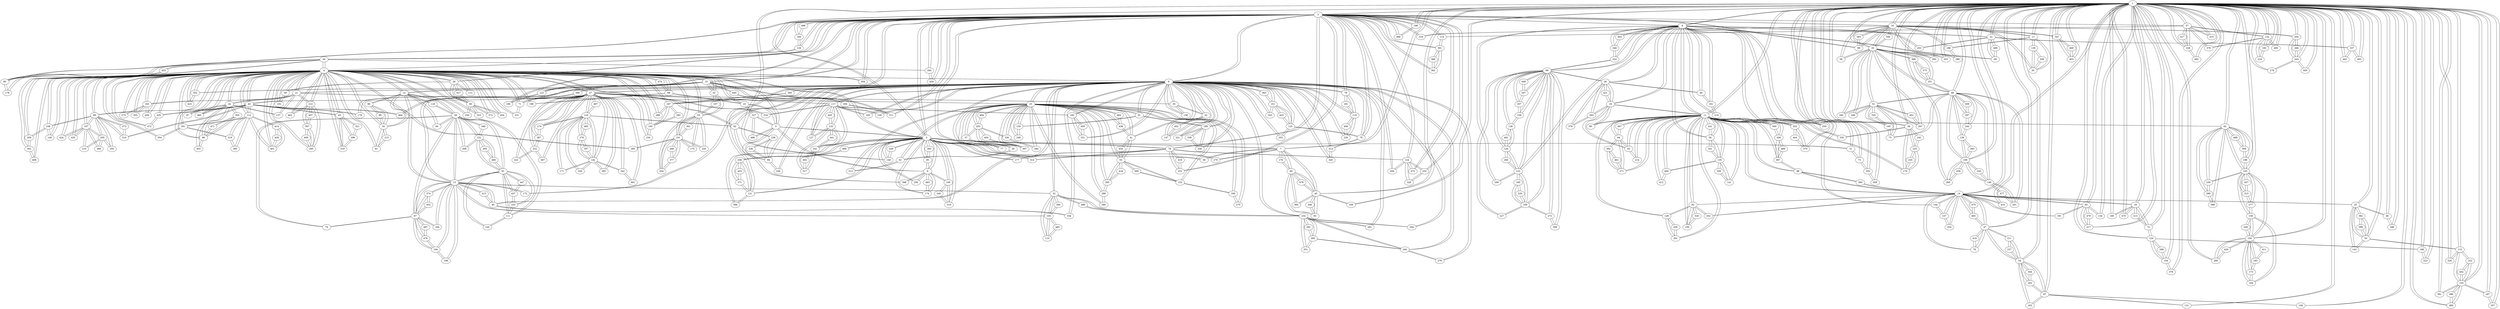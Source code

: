 graph sample {
1 -- 2;
2 -- 1;
2 -- 3;
3 -- 2;
3 -- 1;
1 -- 3;
4 -- 3;
3 -- 4;
4 -- 2;
2 -- 4;
5 -- 3;
3 -- 5;
5 -- 4;
4 -- 5;
6 -- 5;
5 -- 6;
6 -- 3;
3 -- 6;
7 -- 3;
3 -- 7;
7 -- 1;
1 -- 7;
8 -- 2;
2 -- 8;
8 -- 1;
1 -- 8;
9 -- 2;
2 -- 9;
9 -- 4;
4 -- 9;
10 -- 5;
5 -- 10;
10 -- 4;
4 -- 10;
11 -- 8;
8 -- 11;
11 -- 1;
1 -- 11;
12 -- 9;
9 -- 12;
12 -- 4;
4 -- 12;
13 -- 9;
9 -- 13;
13 -- 12;
12 -- 13;
14 -- 1;
1 -- 14;
14 -- 11;
11 -- 14;
15 -- 2;
2 -- 15;
15 -- 4;
4 -- 15;
16 -- 1;
1 -- 16;
16 -- 2;
2 -- 16;
17 -- 16;
16 -- 17;
17 -- 1;
1 -- 17;
18 -- 1;
1 -- 18;
18 -- 14;
14 -- 18;
19 -- 11;
11 -- 19;
19 -- 8;
8 -- 19;
20 -- 16;
16 -- 20;
20 -- 1;
1 -- 20;
21 -- 9;
9 -- 21;
21 -- 4;
4 -- 21;
22 -- 8;
8 -- 22;
22 -- 1;
1 -- 22;
23 -- 9;
9 -- 23;
23 -- 21;
21 -- 23;
24 -- 4;
4 -- 24;
24 -- 21;
21 -- 24;
25 -- 1;
1 -- 25;
25 -- 14;
14 -- 25;
26 -- 8;
8 -- 26;
26 -- 19;
19 -- 26;
27 -- 4;
4 -- 27;
27 -- 9;
9 -- 27;
28 -- 4;
4 -- 28;
28 -- 2;
2 -- 28;
29 -- 9;
9 -- 29;
29 -- 23;
23 -- 29;
30 -- 17;
17 -- 30;
30 -- 16;
16 -- 30;
31 -- 3;
3 -- 31;
31 -- 1;
1 -- 31;
32 -- 9;
9 -- 32;
32 -- 13;
13 -- 32;
33 -- 15;
15 -- 33;
33 -- 4;
4 -- 33;
34 -- 12;
12 -- 34;
34 -- 4;
4 -- 34;
35 -- 27;
27 -- 35;
35 -- 9;
9 -- 35;
36 -- 7;
7 -- 36;
36 -- 3;
3 -- 36;
37 -- 29;
29 -- 37;
37 -- 23;
23 -- 37;
38 -- 11;
11 -- 38;
38 -- 1;
1 -- 38;
39 -- 16;
16 -- 39;
39 -- 20;
20 -- 39;
40 -- 13;
13 -- 40;
40 -- 9;
9 -- 40;
41 -- 23;
23 -- 41;
41 -- 9;
9 -- 41;
42 -- 35;
35 -- 42;
42 -- 9;
9 -- 42;
43 -- 27;
27 -- 43;
43 -- 4;
4 -- 43;
44 -- 2;
2 -- 44;
44 -- 4;
4 -- 44;
45 -- 7;
7 -- 45;
45 -- 1;
1 -- 45;
46 -- 25;
25 -- 46;
46 -- 1;
1 -- 46;
47 -- 1;
1 -- 47;
47 -- 14;
14 -- 47;
48 -- 1;
1 -- 48;
48 -- 20;
20 -- 48;
49 -- 8;
8 -- 49;
49 -- 26;
26 -- 49;
50 -- 25;
25 -- 50;
50 -- 1;
1 -- 50;
51 -- 20;
20 -- 51;
51 -- 48;
48 -- 51;
52 -- 23;
23 -- 52;
52 -- 29;
29 -- 52;
53 -- 4;
4 -- 53;
53 -- 33;
33 -- 53;
54 -- 1;
1 -- 54;
54 -- 47;
47 -- 54;
55 -- 23;
23 -- 55;
55 -- 41;
41 -- 55;
56 -- 8;
8 -- 56;
56 -- 11;
11 -- 56;
57 -- 1;
1 -- 57;
57 -- 2;
2 -- 57;
58 -- 28;
28 -- 58;
58 -- 4;
4 -- 58;
59 -- 13;
13 -- 59;
59 -- 12;
12 -- 59;
60 -- 45;
45 -- 60;
60 -- 7;
7 -- 60;
61 -- 4;
4 -- 61;
61 -- 34;
34 -- 61;
62 -- 1;
1 -- 62;
62 -- 11;
11 -- 62;
63 -- 43;
43 -- 63;
63 -- 4;
4 -- 63;
64 -- 12;
12 -- 64;
64 -- 59;
59 -- 64;
65 -- 14;
14 -- 65;
65 -- 1;
1 -- 65;
66 -- 8;
8 -- 66;
66 -- 26;
26 -- 66;
67 -- 59;
59 -- 67;
67 -- 13;
13 -- 67;
68 -- 10;
10 -- 68;
68 -- 4;
4 -- 68;
69 -- 22;
22 -- 69;
69 -- 8;
8 -- 69;
70 -- 2;
2 -- 70;
70 -- 9;
9 -- 70;
71 -- 4;
4 -- 71;
71 -- 15;
15 -- 71;
72 -- 1;
1 -- 72;
72 -- 18;
18 -- 72;
73 -- 1;
1 -- 73;
73 -- 31;
31 -- 73;
74 -- 67;
67 -- 74;
74 -- 59;
59 -- 74;
75 -- 51;
51 -- 75;
75 -- 48;
48 -- 75;
76 -- 14;
14 -- 76;
76 -- 47;
47 -- 76;
77 -- 2;
2 -- 77;
77 -- 3;
3 -- 77;
78 -- 9;
9 -- 78;
78 -- 2;
2 -- 78;
79 -- 2;
2 -- 79;
79 -- 3;
3 -- 79;
80 -- 19;
19 -- 80;
80 -- 11;
11 -- 80;
81 -- 13;
13 -- 81;
81 -- 59;
59 -- 81;
82 -- 11;
11 -- 82;
82 -- 14;
14 -- 82;
83 -- 19;
19 -- 83;
83 -- 11;
11 -- 83;
84 -- 11;
11 -- 84;
84 -- 83;
83 -- 84;
85 -- 2;
2 -- 85;
85 -- 44;
44 -- 85;
86 -- 12;
12 -- 86;
86 -- 34;
34 -- 86;
87 -- 24;
24 -- 87;
87 -- 4;
4 -- 87;
88 -- 34;
34 -- 88;
88 -- 86;
86 -- 88;
89 -- 43;
43 -- 89;
89 -- 4;
4 -- 89;
90 -- 28;
28 -- 90;
90 -- 4;
4 -- 90;
91 -- 9;
9 -- 91;
91 -- 23;
23 -- 91;
92 -- 9;
9 -- 92;
92 -- 27;
27 -- 92;
93 -- 45;
45 -- 93;
93 -- 60;
60 -- 93;
94 -- 9;
9 -- 94;
94 -- 92;
92 -- 94;
95 -- 6;
6 -- 95;
95 -- 3;
3 -- 95;
96 -- 4;
4 -- 96;
96 -- 24;
24 -- 96;
97 -- 1;
1 -- 97;
97 -- 54;
54 -- 97;
98 -- 11;
11 -- 98;
98 -- 14;
14 -- 98;
99 -- 16;
16 -- 99;
99 -- 2;
2 -- 99;
100 -- 11;
11 -- 100;
100 -- 82;
82 -- 100;
101 -- 4;
4 -- 101;
101 -- 53;
53 -- 101;
102 -- 58;
58 -- 102;
102 -- 4;
4 -- 102;
103 -- 62;
62 -- 103;
103 -- 1;
1 -- 103;
104 -- 32;
32 -- 104;
104 -- 9;
9 -- 104;
105 -- 32;
32 -- 105;
105 -- 13;
13 -- 105;
106 -- 6;
6 -- 106;
106 -- 3;
3 -- 106;
107 -- 53;
53 -- 107;
107 -- 33;
33 -- 107;
108 -- 4;
4 -- 108;
108 -- 89;
89 -- 108;
109 -- 48;
48 -- 109;
109 -- 1;
1 -- 109;
110 -- 32;
32 -- 110;
110 -- 105;
105 -- 110;
111 -- 81;
81 -- 111;
111 -- 59;
59 -- 111;
112 -- 43;
43 -- 112;
112 -- 4;
4 -- 112;
113 -- 28;
28 -- 113;
113 -- 4;
4 -- 113;
114 -- 57;
57 -- 114;
114 -- 2;
2 -- 114;
115 -- 50;
50 -- 115;
115 -- 1;
1 -- 115;
116 -- 27;
27 -- 116;
116 -- 92;
92 -- 116;
117 -- 27;
27 -- 117;
117 -- 9;
9 -- 117;
118 -- 59;
59 -- 118;
118 -- 12;
12 -- 118;
119 -- 9;
9 -- 119;
119 -- 78;
78 -- 119;
120 -- 1;
1 -- 120;
120 -- 72;
72 -- 120;
121 -- 2;
2 -- 121;
121 -- 3;
3 -- 121;
122 -- 66;
66 -- 122;
122 -- 8;
8 -- 122;
123 -- 2;
2 -- 123;
123 -- 15;
15 -- 123;
124 -- 2;
2 -- 124;
124 -- 79;
79 -- 124;
125 -- 70;
70 -- 125;
125 -- 9;
9 -- 125;
126 -- 122;
122 -- 126;
126 -- 66;
66 -- 126;
127 -- 117;
117 -- 127;
127 -- 9;
9 -- 127;
128 -- 82;
82 -- 128;
128 -- 11;
11 -- 128;
129 -- 2;
2 -- 129;
129 -- 44;
44 -- 129;
130 -- 17;
17 -- 130;
130 -- 30;
30 -- 130;
131 -- 1;
1 -- 131;
131 -- 97;
97 -- 131;
132 -- 1;
1 -- 132;
132 -- 57;
57 -- 132;
133 -- 127;
127 -- 133;
133 -- 117;
117 -- 133;
134 -- 65;
65 -- 134;
134 -- 1;
1 -- 134;
135 -- 56;
56 -- 135;
135 -- 11;
11 -- 135;
136 -- 126;
126 -- 136;
136 -- 66;
66 -- 136;
137 -- 21;
21 -- 137;
137 -- 24;
24 -- 137;
138 -- 35;
35 -- 138;
138 -- 9;
9 -- 138;
139 -- 109;
109 -- 139;
139 -- 48;
48 -- 139;
140 -- 108;
108 -- 140;
140 -- 4;
4 -- 140;
141 -- 135;
135 -- 141;
141 -- 11;
11 -- 141;
142 -- 116;
116 -- 142;
142 -- 27;
27 -- 142;
143 -- 50;
50 -- 143;
143 -- 25;
25 -- 143;
144 -- 1;
1 -- 144;
144 -- 14;
14 -- 144;
145 -- 111;
111 -- 145;
145 -- 81;
81 -- 145;
146 -- 48;
48 -- 146;
146 -- 109;
109 -- 146;
147 -- 42;
42 -- 147;
147 -- 9;
9 -- 147;
148 -- 97;
97 -- 148;
148 -- 1;
1 -- 148;
149 -- 3;
3 -- 149;
149 -- 1;
1 -- 149;
150 -- 1;
1 -- 150;
150 -- 103;
103 -- 150;
151 -- 125;
125 -- 151;
151 -- 9;
9 -- 151;
152 -- 81;
81 -- 152;
152 -- 59;
59 -- 152;
153 -- 55;
55 -- 153;
153 -- 23;
23 -- 153;
154 -- 1;
1 -- 154;
154 -- 120;
120 -- 154;
155 -- 115;
115 -- 155;
155 -- 1;
1 -- 155;
156 -- 103;
103 -- 156;
156 -- 150;
150 -- 156;
157 -- 144;
144 -- 157;
157 -- 14;
14 -- 157;
158 -- 66;
66 -- 158;
158 -- 136;
136 -- 158;
159 -- 23;
23 -- 159;
159 -- 91;
91 -- 159;
160 -- 129;
129 -- 160;
160 -- 2;
2 -- 160;
161 -- 8;
8 -- 161;
161 -- 49;
49 -- 161;
162 -- 54;
54 -- 162;
162 -- 97;
97 -- 162;
163 -- 4;
4 -- 163;
163 -- 21;
21 -- 163;
164 -- 150;
150 -- 164;
164 -- 156;
156 -- 164;
165 -- 9;
9 -- 165;
165 -- 117;
117 -- 165;
166 -- 123;
123 -- 166;
166 -- 2;
2 -- 166;
167 -- 9;
9 -- 167;
167 -- 4;
4 -- 167;
168 -- 2;
2 -- 168;
168 -- 1;
1 -- 168;
169 -- 122;
122 -- 169;
169 -- 66;
66 -- 169;
170 -- 11;
11 -- 170;
170 -- 38;
38 -- 170;
171 -- 116;
116 -- 171;
171 -- 142;
142 -- 171;
172 -- 13;
13 -- 172;
172 -- 9;
9 -- 172;
173 -- 150;
150 -- 173;
173 -- 164;
164 -- 173;
174 -- 3;
3 -- 174;
174 -- 6;
6 -- 174;
175 -- 101;
101 -- 175;
175 -- 53;
53 -- 175;
176 -- 60;
60 -- 176;
176 -- 7;
7 -- 176;
177 -- 3;
3 -- 177;
177 -- 79;
79 -- 177;
178 -- 44;
44 -- 178;
178 -- 85;
85 -- 178;
179 -- 43;
43 -- 179;
179 -- 27;
27 -- 179;
180 -- 122;
122 -- 180;
180 -- 169;
169 -- 180;
181 -- 119;
119 -- 181;
181 -- 78;
78 -- 181;
182 -- 117;
117 -- 182;
182 -- 9;
9 -- 182;
183 -- 150;
150 -- 183;
183 -- 173;
173 -- 183;
184 -- 67;
67 -- 184;
184 -- 13;
13 -- 184;
185 -- 1;
1 -- 185;
185 -- 18;
18 -- 185;
186 -- 16;
16 -- 186;
186 -- 17;
17 -- 186;
187 -- 1;
1 -- 187;
187 -- 155;
155 -- 187;
188 -- 1;
1 -- 188;
188 -- 120;
120 -- 188;
189 -- 9;
9 -- 189;
189 -- 91;
91 -- 189;
190 -- 153;
153 -- 190;
190 -- 23;
23 -- 190;
191 -- 14;
14 -- 191;
191 -- 65;
65 -- 191;
192 -- 132;
132 -- 192;
192 -- 1;
1 -- 192;
193 -- 167;
167 -- 193;
193 -- 4;
4 -- 193;
194 -- 67;
67 -- 194;
194 -- 13;
13 -- 194;
195 -- 75;
75 -- 195;
195 -- 51;
51 -- 195;
196 -- 194;
194 -- 196;
196 -- 13;
13 -- 196;
197 -- 4;
4 -- 197;
197 -- 89;
89 -- 197;
198 -- 62;
62 -- 198;
198 -- 103;
103 -- 198;
199 -- 4;
4 -- 199;
199 -- 68;
68 -- 199;
200 -- 16;
16 -- 200;
200 -- 1;
1 -- 200;
201 -- 146;
146 -- 201;
201 -- 48;
48 -- 201;
202 -- 8;
8 -- 202;
202 -- 11;
11 -- 202;
203 -- 23;
23 -- 203;
203 -- 37;
37 -- 203;
204 -- 101;
101 -- 204;
204 -- 53;
53 -- 204;
205 -- 197;
197 -- 205;
205 -- 89;
89 -- 205;
206 -- 30;
30 -- 206;
206 -- 130;
130 -- 206;
207 -- 66;
66 -- 207;
207 -- 158;
158 -- 207;
208 -- 152;
152 -- 208;
208 -- 59;
59 -- 208;
209 -- 108;
108 -- 209;
209 -- 4;
4 -- 209;
210 -- 205;
205 -- 210;
210 -- 197;
197 -- 210;
211 -- 47;
47 -- 211;
211 -- 54;
54 -- 211;
212 -- 4;
4 -- 212;
212 -- 21;
21 -- 212;
213 -- 72;
72 -- 213;
213 -- 18;
18 -- 213;
214 -- 83;
83 -- 214;
214 -- 11;
11 -- 214;
215 -- 34;
34 -- 215;
215 -- 61;
61 -- 215;
216 -- 161;
161 -- 216;
216 -- 8;
8 -- 216;
217 -- 65;
65 -- 217;
217 -- 1;
1 -- 217;
218 -- 4;
4 -- 218;
218 -- 63;
63 -- 218;
219 -- 3;
3 -- 219;
219 -- 106;
106 -- 219;
220 -- 53;
53 -- 220;
220 -- 101;
101 -- 220;
221 -- 189;
189 -- 221;
221 -- 9;
9 -- 221;
222 -- 115;
115 -- 222;
222 -- 155;
155 -- 222;
223 -- 1;
1 -- 223;
223 -- 188;
188 -- 223;
224 -- 192;
192 -- 224;
224 -- 132;
132 -- 224;
225 -- 170;
170 -- 225;
225 -- 38;
38 -- 225;
226 -- 9;
9 -- 226;
226 -- 119;
119 -- 226;
227 -- 169;
169 -- 227;
227 -- 66;
66 -- 227;
228 -- 57;
57 -- 228;
228 -- 1;
1 -- 228;
229 -- 169;
169 -- 229;
229 -- 180;
180 -- 229;
230 -- 9;
9 -- 230;
230 -- 117;
117 -- 230;
231 -- 4;
4 -- 231;
231 -- 71;
71 -- 231;
232 -- 124;
124 -- 232;
232 -- 2;
2 -- 232;
233 -- 2;
2 -- 233;
233 -- 79;
79 -- 233;
234 -- 193;
193 -- 234;
234 -- 4;
4 -- 234;
235 -- 225;
225 -- 235;
235 -- 170;
170 -- 235;
236 -- 203;
203 -- 236;
236 -- 23;
23 -- 236;
237 -- 211;
211 -- 237;
237 -- 54;
54 -- 237;
238 -- 62;
62 -- 238;
238 -- 103;
103 -- 238;
239 -- 92;
92 -- 239;
239 -- 94;
94 -- 239;
240 -- 104;
104 -- 240;
240 -- 9;
9 -- 240;
241 -- 117;
117 -- 241;
241 -- 133;
133 -- 241;
242 -- 225;
225 -- 242;
242 -- 38;
38 -- 242;
243 -- 200;
200 -- 243;
243 -- 1;
1 -- 243;
244 -- 139;
139 -- 244;
244 -- 48;
48 -- 244;
245 -- 109;
109 -- 245;
245 -- 146;
146 -- 245;
246 -- 20;
20 -- 246;
246 -- 51;
51 -- 246;
247 -- 207;
207 -- 247;
247 -- 66;
66 -- 247;
248 -- 94;
94 -- 248;
248 -- 9;
9 -- 248;
249 -- 23;
23 -- 249;
249 -- 159;
159 -- 249;
250 -- 90;
90 -- 250;
250 -- 4;
4 -- 250;
251 -- 48;
48 -- 251;
251 -- 20;
20 -- 251;
252 -- 9;
9 -- 252;
252 -- 125;
125 -- 252;
253 -- 8;
8 -- 253;
253 -- 22;
22 -- 253;
254 -- 157;
157 -- 254;
254 -- 14;
14 -- 254;
255 -- 205;
205 -- 255;
255 -- 89;
89 -- 255;
256 -- 6;
6 -- 256;
256 -- 3;
3 -- 256;
257 -- 187;
187 -- 257;
257 -- 1;
1 -- 257;
258 -- 121;
121 -- 258;
258 -- 3;
3 -- 258;
259 -- 8;
8 -- 259;
259 -- 11;
11 -- 259;
260 -- 122;
122 -- 260;
260 -- 126;
126 -- 260;
261 -- 4;
4 -- 261;
261 -- 112;
112 -- 261;
262 -- 1;
1 -- 262;
262 -- 20;
20 -- 262;
263 -- 97;
97 -- 263;
263 -- 54;
54 -- 263;
264 -- 44;
44 -- 264;
264 -- 2;
2 -- 264;
265 -- 23;
23 -- 265;
265 -- 55;
55 -- 265;
266 -- 243;
243 -- 266;
266 -- 200;
200 -- 266;
267 -- 20;
20 -- 267;
267 -- 51;
51 -- 267;
268 -- 154;
154 -- 268;
268 -- 120;
120 -- 268;
269 -- 1;
1 -- 269;
269 -- 109;
109 -- 269;
270 -- 3;
3 -- 270;
270 -- 7;
7 -- 270;
271 -- 11;
11 -- 271;
271 -- 84;
84 -- 271;
272 -- 66;
66 -- 272;
272 -- 169;
169 -- 272;
273 -- 163;
163 -- 273;
273 -- 4;
4 -- 273;
274 -- 27;
27 -- 274;
274 -- 116;
116 -- 274;
275 -- 23;
23 -- 275;
275 -- 190;
190 -- 275;
276 -- 116;
116 -- 276;
276 -- 142;
142 -- 276;
277 -- 156;
156 -- 277;
277 -- 103;
103 -- 277;
278 -- 1;
1 -- 278;
278 -- 243;
243 -- 278;
279 -- 9;
9 -- 279;
279 -- 240;
240 -- 279;
280 -- 1;
1 -- 280;
280 -- 150;
150 -- 280;
281 -- 104;
104 -- 281;
281 -- 9;
9 -- 281;
282 -- 193;
193 -- 282;
282 -- 167;
167 -- 282;
283 -- 139;
139 -- 283;
283 -- 109;
109 -- 283;
284 -- 236;
236 -- 284;
284 -- 23;
23 -- 284;
285 -- 4;
4 -- 285;
285 -- 101;
101 -- 285;
286 -- 186;
186 -- 286;
286 -- 16;
16 -- 286;
287 -- 27;
27 -- 287;
287 -- 274;
274 -- 287;
288 -- 167;
167 -- 288;
288 -- 4;
4 -- 288;
289 -- 23;
23 -- 289;
289 -- 265;
265 -- 289;
290 -- 8;
8 -- 290;
290 -- 122;
122 -- 290;
291 -- 11;
11 -- 291;
291 -- 128;
128 -- 291;
292 -- 51;
51 -- 292;
292 -- 20;
20 -- 292;
293 -- 26;
26 -- 293;
293 -- 19;
19 -- 293;
294 -- 9;
9 -- 294;
294 -- 104;
104 -- 294;
295 -- 4;
4 -- 295;
295 -- 212;
212 -- 295;
296 -- 63;
63 -- 296;
296 -- 218;
218 -- 296;
297 -- 48;
48 -- 297;
297 -- 244;
244 -- 297;
298 -- 46;
46 -- 298;
298 -- 1;
1 -- 298;
299 -- 238;
238 -- 299;
299 -- 62;
62 -- 299;
300 -- 104;
104 -- 300;
300 -- 240;
240 -- 300;
301 -- 114;
114 -- 301;
301 -- 2;
2 -- 301;
302 -- 209;
209 -- 302;
302 -- 4;
4 -- 302;
303 -- 24;
24 -- 303;
303 -- 96;
96 -- 303;
304 -- 2;
2 -- 304;
304 -- 4;
4 -- 304;
305 -- 96;
96 -- 305;
305 -- 24;
24 -- 305;
306 -- 62;
62 -- 306;
306 -- 198;
198 -- 306;
307 -- 23;
23 -- 307;
307 -- 203;
203 -- 307;
308 -- 66;
66 -- 308;
308 -- 272;
272 -- 308;
309 -- 48;
48 -- 309;
309 -- 297;
297 -- 309;
310 -- 89;
89 -- 310;
310 -- 43;
43 -- 310;
311 -- 15;
15 -- 311;
311 -- 2;
2 -- 311;
312 -- 23;
23 -- 312;
312 -- 52;
52 -- 312;
313 -- 70;
70 -- 313;
313 -- 9;
9 -- 313;
314 -- 79;
79 -- 314;
314 -- 3;
3 -- 314;
315 -- 103;
103 -- 315;
315 -- 277;
277 -- 315;
316 -- 117;
117 -- 316;
316 -- 27;
27 -- 316;
317 -- 133;
133 -- 317;
317 -- 241;
241 -- 317;
318 -- 16;
16 -- 318;
318 -- 2;
2 -- 318;
319 -- 261;
261 -- 319;
319 -- 112;
112 -- 319;
320 -- 100;
100 -- 320;
320 -- 82;
82 -- 320;
321 -- 296;
296 -- 321;
321 -- 63;
63 -- 321;
322 -- 27;
27 -- 322;
322 -- 287;
287 -- 322;
323 -- 4;
4 -- 323;
323 -- 90;
90 -- 323;
324 -- 8;
8 -- 324;
324 -- 66;
66 -- 324;
325 -- 195;
195 -- 325;
325 -- 51;
51 -- 325;
326 -- 1;
1 -- 326;
326 -- 115;
115 -- 326;
327 -- 10;
10 -- 327;
327 -- 5;
5 -- 327;
328 -- 232;
232 -- 328;
328 -- 124;
124 -- 328;
329 -- 116;
116 -- 329;
329 -- 142;
142 -- 329;
330 -- 9;
9 -- 330;
330 -- 189;
189 -- 330;
331 -- 9;
9 -- 331;
331 -- 182;
182 -- 331;
332 -- 14;
14 -- 332;
332 -- 82;
82 -- 332;
333 -- 81;
81 -- 333;
333 -- 111;
111 -- 333;
334 -- 40;
40 -- 334;
334 -- 9;
9 -- 334;
335 -- 38;
38 -- 335;
335 -- 11;
11 -- 335;
336 -- 94;
94 -- 336;
336 -- 239;
239 -- 336;
337 -- 22;
22 -- 337;
337 -- 1;
1 -- 337;
338 -- 330;
330 -- 338;
338 -- 189;
189 -- 338;
339 -- 45;
45 -- 339;
339 -- 1;
1 -- 339;
340 -- 106;
106 -- 340;
340 -- 219;
219 -- 340;
341 -- 135;
135 -- 341;
341 -- 56;
56 -- 341;
342 -- 27;
27 -- 342;
342 -- 142;
142 -- 342;
343 -- 9;
9 -- 343;
343 -- 151;
151 -- 343;
344 -- 263;
263 -- 344;
344 -- 54;
54 -- 344;
345 -- 9;
9 -- 345;
345 -- 313;
313 -- 345;
346 -- 59;
59 -- 346;
346 -- 152;
152 -- 346;
347 -- 1;
1 -- 347;
347 -- 16;
16 -- 347;
348 -- 8;
8 -- 348;
348 -- 324;
324 -- 348;
349 -- 150;
150 -- 349;
349 -- 156;
156 -- 349;
350 -- 73;
73 -- 350;
350 -- 1;
1 -- 350;
351 -- 300;
300 -- 351;
351 -- 104;
104 -- 351;
352 -- 15;
15 -- 352;
352 -- 4;
4 -- 352;
353 -- 20;
20 -- 353;
353 -- 1;
1 -- 353;
354 -- 261;
261 -- 354;
354 -- 4;
4 -- 354;
355 -- 4;
4 -- 355;
355 -- 163;
163 -- 355;
356 -- 311;
311 -- 356;
356 -- 15;
15 -- 356;
357 -- 276;
276 -- 357;
357 -- 142;
142 -- 357;
358 -- 16;
16 -- 358;
358 -- 20;
20 -- 358;
359 -- 135;
135 -- 359;
359 -- 141;
141 -- 359;
360 -- 197;
197 -- 360;
360 -- 205;
205 -- 360;
361 -- 53;
53 -- 361;
361 -- 101;
101 -- 361;
362 -- 301;
301 -- 362;
362 -- 2;
2 -- 362;
363 -- 151;
151 -- 363;
363 -- 9;
9 -- 363;
364 -- 98;
98 -- 364;
364 -- 14;
14 -- 364;
365 -- 9;
9 -- 365;
365 -- 167;
167 -- 365;
366 -- 362;
362 -- 366;
366 -- 301;
301 -- 366;
367 -- 11;
11 -- 367;
367 -- 98;
98 -- 367;
368 -- 20;
20 -- 368;
368 -- 251;
251 -- 368;
369 -- 55;
55 -- 369;
369 -- 153;
153 -- 369;
370 -- 8;
8 -- 370;
370 -- 202;
202 -- 370;
371 -- 121;
121 -- 371;
371 -- 258;
258 -- 371;
372 -- 4;
4 -- 372;
372 -- 90;
90 -- 372;
373 -- 310;
310 -- 373;
373 -- 89;
89 -- 373;
374 -- 67;
67 -- 374;
374 -- 13;
13 -- 374;
375 -- 368;
368 -- 375;
375 -- 251;
251 -- 375;
376 -- 57;
57 -- 376;
376 -- 132;
132 -- 376;
377 -- 101;
101 -- 377;
377 -- 204;
204 -- 377;
378 -- 154;
154 -- 378;
378 -- 1;
1 -- 378;
379 -- 293;
293 -- 379;
379 -- 26;
26 -- 379;
380 -- 23;
23 -- 380;
380 -- 289;
289 -- 380;
381 -- 1;
1 -- 381;
381 -- 155;
155 -- 381;
382 -- 50;
50 -- 382;
382 -- 25;
25 -- 382;
383 -- 16;
16 -- 383;
383 -- 99;
99 -- 383;
384 -- 45;
45 -- 384;
384 -- 60;
60 -- 384;
385 -- 319;
319 -- 385;
385 -- 112;
112 -- 385;
386 -- 3;
3 -- 386;
386 -- 121;
121 -- 386;
387 -- 27;
27 -- 387;
387 -- 322;
322 -- 387;
388 -- 62;
62 -- 388;
388 -- 299;
299 -- 388;
389 -- 155;
155 -- 389;
389 -- 1;
1 -- 389;
390 -- 15;
15 -- 390;
390 -- 71;
71 -- 390;
391 -- 104;
104 -- 391;
391 -- 300;
300 -- 391;
392 -- 84;
84 -- 392;
392 -- 271;
271 -- 392;
393 -- 95;
95 -- 393;
393 -- 3;
3 -- 393;
394 -- 32;
32 -- 394;
394 -- 105;
105 -- 394;
395 -- 142;
142 -- 395;
395 -- 27;
27 -- 395;
396 -- 389;
389 -- 396;
396 -- 155;
155 -- 396;
397 -- 212;
212 -- 397;
397 -- 295;
295 -- 397;
398 -- 5;
5 -- 398;
398 -- 6;
6 -- 398;
399 -- 382;
382 -- 399;
399 -- 50;
50 -- 399;
400 -- 11;
11 -- 400;
400 -- 135;
135 -- 400;
401 -- 112;
112 -- 401;
401 -- 4;
4 -- 401;
402 -- 8;
8 -- 402;
402 -- 348;
348 -- 402;
403 -- 347;
347 -- 403;
403 -- 1;
1 -- 403;
404 -- 307;
307 -- 404;
404 -- 203;
203 -- 404;
405 -- 243;
243 -- 405;
405 -- 1;
1 -- 405;
406 -- 119;
119 -- 406;
406 -- 226;
226 -- 406;
407 -- 212;
212 -- 407;
407 -- 397;
397 -- 407;
408 -- 302;
302 -- 408;
408 -- 4;
4 -- 408;
409 -- 295;
295 -- 409;
409 -- 397;
397 -- 409;
410 -- 1;
1 -- 410;
410 -- 14;
14 -- 410;
411 -- 183;
183 -- 411;
411 -- 150;
150 -- 411;
412 -- 11;
11 -- 412;
412 -- 400;
400 -- 412;
413 -- 13;
13 -- 413;
413 -- 40;
40 -- 413;
414 -- 401;
401 -- 414;
414 -- 112;
112 -- 414;
415 -- 57;
57 -- 415;
415 -- 1;
1 -- 415;
416 -- 76;
76 -- 416;
416 -- 47;
47 -- 416;
417 -- 228;
228 -- 417;
417 -- 57;
57 -- 417;
418 -- 55;
55 -- 418;
418 -- 265;
265 -- 418;
419 -- 233;
233 -- 419;
419 -- 79;
79 -- 419;
420 -- 4;
4 -- 420;
420 -- 43;
43 -- 420;
421 -- 26;
26 -- 421;
421 -- 19;
19 -- 421;
422 -- 322;
322 -- 422;
422 -- 27;
27 -- 422;
423 -- 352;
352 -- 423;
423 -- 4;
4 -- 423;
424 -- 4;
4 -- 424;
424 -- 197;
197 -- 424;
425 -- 125;
125 -- 425;
425 -- 151;
151 -- 425;
426 -- 367;
367 -- 426;
426 -- 11;
11 -- 426;
427 -- 90;
90 -- 427;
427 -- 28;
28 -- 427;
428 -- 414;
414 -- 428;
428 -- 401;
401 -- 428;
429 -- 280;
280 -- 429;
429 -- 150;
150 -- 429;
430 -- 128;
128 -- 430;
430 -- 291;
291 -- 430;
431 -- 11;
11 -- 431;
431 -- 56;
56 -- 431;
432 -- 374;
374 -- 432;
432 -- 67;
67 -- 432;
433 -- 371;
371 -- 433;
433 -- 258;
258 -- 433;
434 -- 2;
2 -- 434;
434 -- 264;
264 -- 434;
435 -- 197;
197 -- 435;
435 -- 4;
4 -- 435;
436 -- 109;
109 -- 436;
436 -- 269;
269 -- 436;
437 -- 81;
81 -- 437;
437 -- 333;
333 -- 437;
438 -- 23;
23 -- 438;
438 -- 41;
41 -- 438;
439 -- 149;
149 -- 439;
439 -- 3;
3 -- 439;
440 -- 15;
15 -- 440;
440 -- 356;
356 -- 440;
441 -- 241;
241 -- 441;
441 -- 133;
133 -- 441;
442 -- 155;
155 -- 442;
442 -- 222;
222 -- 442;
443 -- 337;
337 -- 443;
443 -- 1;
1 -- 443;
444 -- 370;
370 -- 444;
444 -- 202;
202 -- 444;
445 -- 117;
117 -- 445;
445 -- 133;
133 -- 445;
446 -- 93;
93 -- 446;
446 -- 45;
45 -- 446;
447 -- 437;
437 -- 447;
447 -- 81;
81 -- 447;
448 -- 247;
247 -- 448;
448 -- 66;
66 -- 448;
449 -- 377;
377 -- 449;
449 -- 101;
101 -- 449;
450 -- 331;
331 -- 450;
450 -- 182;
182 -- 450;
451 -- 51;
51 -- 451;
451 -- 267;
267 -- 451;
452 -- 42;
42 -- 452;
452 -- 147;
147 -- 452;
453 -- 85;
85 -- 453;
453 -- 44;
44 -- 453;
454 -- 4;
4 -- 454;
454 -- 90;
90 -- 454;
455 -- 55;
55 -- 455;
455 -- 41;
41 -- 455;
456 -- 2;
2 -- 456;
456 -- 124;
124 -- 456;
457 -- 315;
315 -- 457;
457 -- 103;
103 -- 457;
458 -- 1;
1 -- 458;
458 -- 350;
350 -- 458;
459 -- 4;
4 -- 459;
459 -- 163;
163 -- 459;
460 -- 4;
4 -- 460;
460 -- 24;
24 -- 460;
461 -- 392;
392 -- 461;
461 -- 271;
271 -- 461;
462 -- 4;
4 -- 462;
462 -- 212;
212 -- 462;
463 -- 1;
1 -- 463;
463 -- 337;
337 -- 463;
464 -- 27;
27 -- 464;
464 -- 43;
43 -- 464;
465 -- 47;
47 -- 465;
465 -- 14;
14 -- 465;
466 -- 2;
2 -- 466;
466 -- 168;
168 -- 466;
467 -- 11;
11 -- 467;
467 -- 84;
84 -- 467;
468 -- 3;
3 -- 468;
468 -- 258;
258 -- 468;
469 -- 347;
347 -- 469;
469 -- 403;
403 -- 469;
470 -- 18;
18 -- 470;
470 -- 1;
1 -- 470;
471 -- 96;
96 -- 471;
471 -- 305;
305 -- 471;
472 -- 420;
420 -- 472;
472 -- 4;
4 -- 472;
473 -- 124;
124 -- 473;
473 -- 2;
2 -- 473;
474 -- 68;
68 -- 474;
474 -- 4;
4 -- 474;
475 -- 14;
14 -- 475;
475 -- 465;
465 -- 475;
476 -- 67;
67 -- 476;
476 -- 194;
194 -- 476;
477 -- 146;
146 -- 477;
477 -- 201;
201 -- 477;
478 -- 45;
45 -- 478;
478 -- 60;
60 -- 478;
479 -- 217;
217 -- 479;
479 -- 65;
65 -- 479;
480 -- 152;
152 -- 480;
480 -- 81;
81 -- 480;
481 -- 126;
126 -- 481;
481 -- 136;
136 -- 481;
482 -- 228;
228 -- 482;
482 -- 1;
1 -- 482;
483 -- 6;
6 -- 483;
483 -- 174;
174 -- 483;
484 -- 438;
438 -- 484;
484 -- 23;
23 -- 484;
485 -- 105;
105 -- 485;
485 -- 110;
110 -- 485;
486 -- 32;
32 -- 486;
486 -- 104;
104 -- 486;
487 -- 476;
476 -- 487;
487 -- 67;
67 -- 487;
488 -- 306;
306 -- 488;
488 -- 62;
62 -- 488;
489 -- 22;
22 -- 489;
489 -- 69;
69 -- 489;
490 -- 1;
1 -- 490;
490 -- 132;
132 -- 490;
491 -- 342;
342 -- 491;
491 -- 27;
27 -- 491;
492 -- 241;
241 -- 492;
492 -- 317;
317 -- 492;
493 -- 480;
480 -- 493;
493 -- 152;
152 -- 493;
494 -- 23;
23 -- 494;
494 -- 203;
203 -- 494;
495 -- 276;
276 -- 495;
495 -- 116;
116 -- 495;
496 -- 2;
2 -- 496;
496 -- 160;
160 -- 496;
497 -- 116;
116 -- 497;
497 -- 27;
27 -- 497;
498 -- 327;
327 -- 498;
498 -- 5;
5 -- 498;
499 -- 426;
426 -- 499;
499 -- 367;
367 -- 499;
500 -- 426;
426 -- 500;
500 -- 11;
11 -- 500;
}